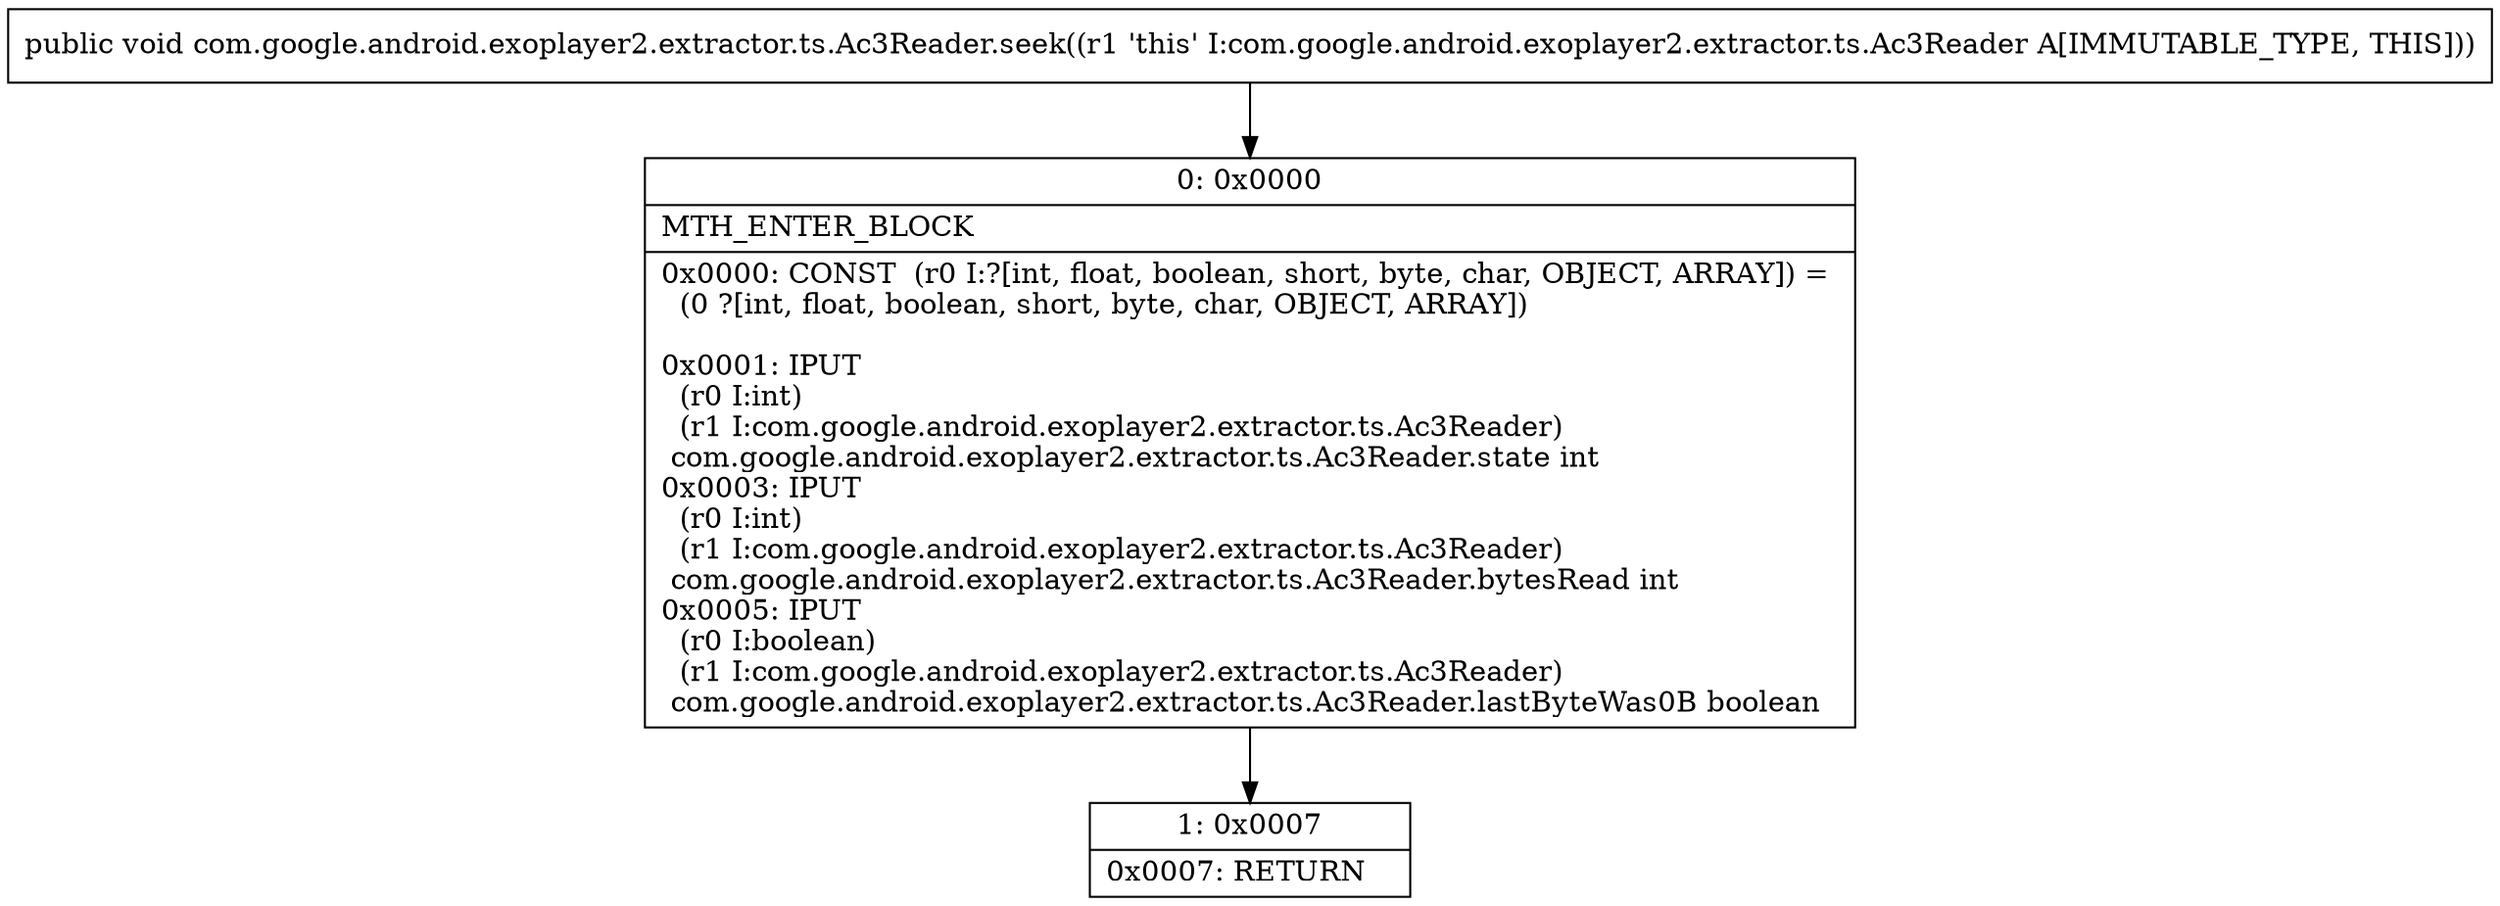 digraph "CFG forcom.google.android.exoplayer2.extractor.ts.Ac3Reader.seek()V" {
Node_0 [shape=record,label="{0\:\ 0x0000|MTH_ENTER_BLOCK\l|0x0000: CONST  (r0 I:?[int, float, boolean, short, byte, char, OBJECT, ARRAY]) = \l  (0 ?[int, float, boolean, short, byte, char, OBJECT, ARRAY])\l \l0x0001: IPUT  \l  (r0 I:int)\l  (r1 I:com.google.android.exoplayer2.extractor.ts.Ac3Reader)\l com.google.android.exoplayer2.extractor.ts.Ac3Reader.state int \l0x0003: IPUT  \l  (r0 I:int)\l  (r1 I:com.google.android.exoplayer2.extractor.ts.Ac3Reader)\l com.google.android.exoplayer2.extractor.ts.Ac3Reader.bytesRead int \l0x0005: IPUT  \l  (r0 I:boolean)\l  (r1 I:com.google.android.exoplayer2.extractor.ts.Ac3Reader)\l com.google.android.exoplayer2.extractor.ts.Ac3Reader.lastByteWas0B boolean \l}"];
Node_1 [shape=record,label="{1\:\ 0x0007|0x0007: RETURN   \l}"];
MethodNode[shape=record,label="{public void com.google.android.exoplayer2.extractor.ts.Ac3Reader.seek((r1 'this' I:com.google.android.exoplayer2.extractor.ts.Ac3Reader A[IMMUTABLE_TYPE, THIS])) }"];
MethodNode -> Node_0;
Node_0 -> Node_1;
}

